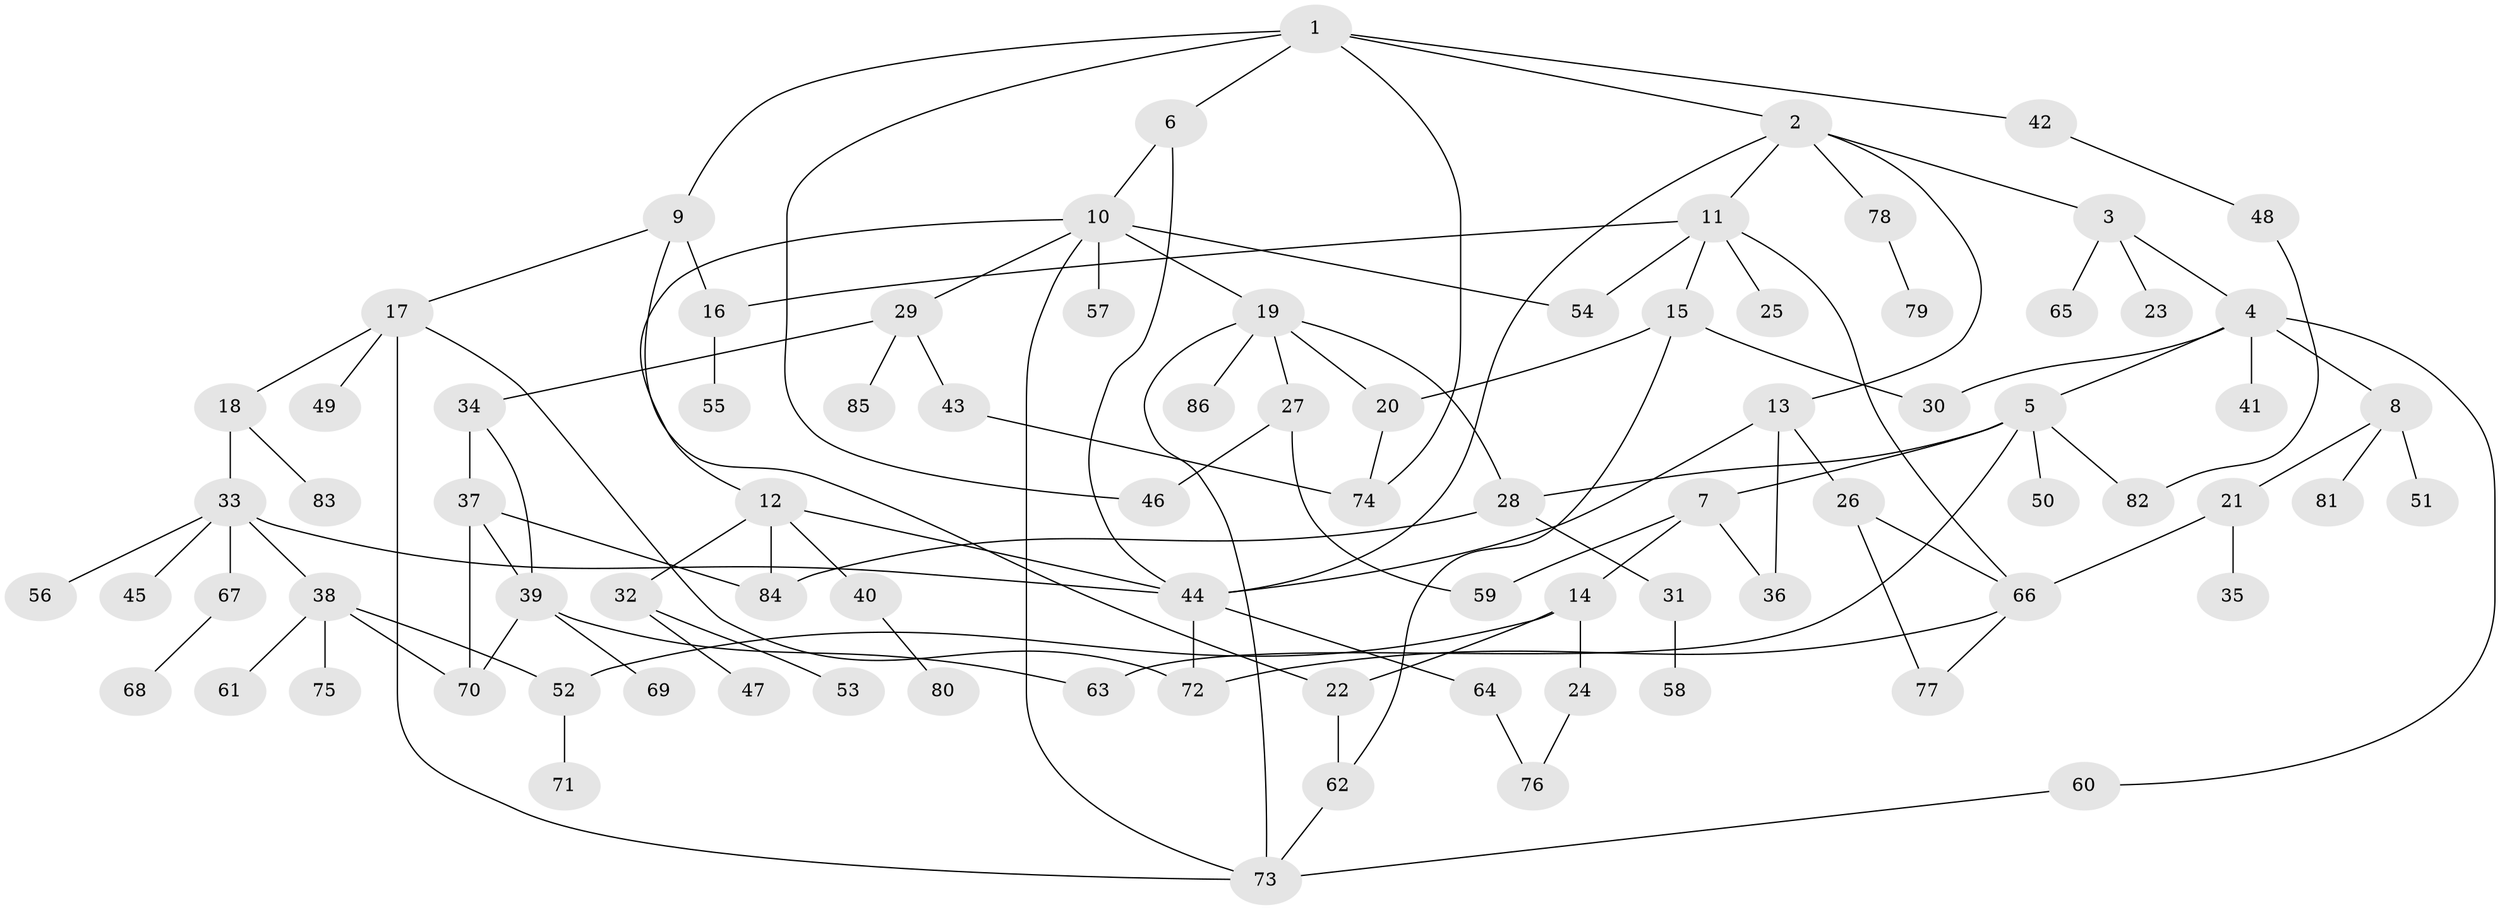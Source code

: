 // Generated by graph-tools (version 1.1) at 2025/25/03/09/25 03:25:36]
// undirected, 86 vertices, 119 edges
graph export_dot {
graph [start="1"]
  node [color=gray90,style=filled];
  1;
  2;
  3;
  4;
  5;
  6;
  7;
  8;
  9;
  10;
  11;
  12;
  13;
  14;
  15;
  16;
  17;
  18;
  19;
  20;
  21;
  22;
  23;
  24;
  25;
  26;
  27;
  28;
  29;
  30;
  31;
  32;
  33;
  34;
  35;
  36;
  37;
  38;
  39;
  40;
  41;
  42;
  43;
  44;
  45;
  46;
  47;
  48;
  49;
  50;
  51;
  52;
  53;
  54;
  55;
  56;
  57;
  58;
  59;
  60;
  61;
  62;
  63;
  64;
  65;
  66;
  67;
  68;
  69;
  70;
  71;
  72;
  73;
  74;
  75;
  76;
  77;
  78;
  79;
  80;
  81;
  82;
  83;
  84;
  85;
  86;
  1 -- 2;
  1 -- 6;
  1 -- 9;
  1 -- 42;
  1 -- 46;
  1 -- 74;
  2 -- 3;
  2 -- 11;
  2 -- 13;
  2 -- 78;
  2 -- 44;
  3 -- 4;
  3 -- 23;
  3 -- 65;
  4 -- 5;
  4 -- 8;
  4 -- 41;
  4 -- 60;
  4 -- 30;
  5 -- 7;
  5 -- 28;
  5 -- 50;
  5 -- 63;
  5 -- 82;
  6 -- 10;
  6 -- 44;
  7 -- 14;
  7 -- 59;
  7 -- 36;
  8 -- 21;
  8 -- 51;
  8 -- 81;
  9 -- 17;
  9 -- 22;
  9 -- 16;
  10 -- 12;
  10 -- 19;
  10 -- 29;
  10 -- 54;
  10 -- 57;
  10 -- 73;
  11 -- 15;
  11 -- 16;
  11 -- 25;
  11 -- 66;
  11 -- 54;
  12 -- 32;
  12 -- 40;
  12 -- 84;
  12 -- 44;
  13 -- 26;
  13 -- 36;
  13 -- 44;
  14 -- 24;
  14 -- 52;
  14 -- 22;
  15 -- 20;
  15 -- 30;
  15 -- 62;
  16 -- 55;
  17 -- 18;
  17 -- 49;
  17 -- 72;
  17 -- 73;
  18 -- 33;
  18 -- 83;
  19 -- 27;
  19 -- 86;
  19 -- 73;
  19 -- 28;
  19 -- 20;
  20 -- 74;
  21 -- 35;
  21 -- 66;
  22 -- 62;
  24 -- 76;
  26 -- 77;
  26 -- 66;
  27 -- 46;
  27 -- 59;
  28 -- 31;
  28 -- 84;
  29 -- 34;
  29 -- 43;
  29 -- 85;
  31 -- 58;
  32 -- 47;
  32 -- 53;
  33 -- 38;
  33 -- 45;
  33 -- 56;
  33 -- 67;
  33 -- 44;
  34 -- 37;
  34 -- 39;
  37 -- 39;
  37 -- 70;
  37 -- 84;
  38 -- 61;
  38 -- 75;
  38 -- 70;
  38 -- 52;
  39 -- 69;
  39 -- 70;
  39 -- 63;
  40 -- 80;
  42 -- 48;
  43 -- 74;
  44 -- 64;
  44 -- 72;
  48 -- 82;
  52 -- 71;
  60 -- 73;
  62 -- 73;
  64 -- 76;
  66 -- 77;
  66 -- 72;
  67 -- 68;
  78 -- 79;
}
